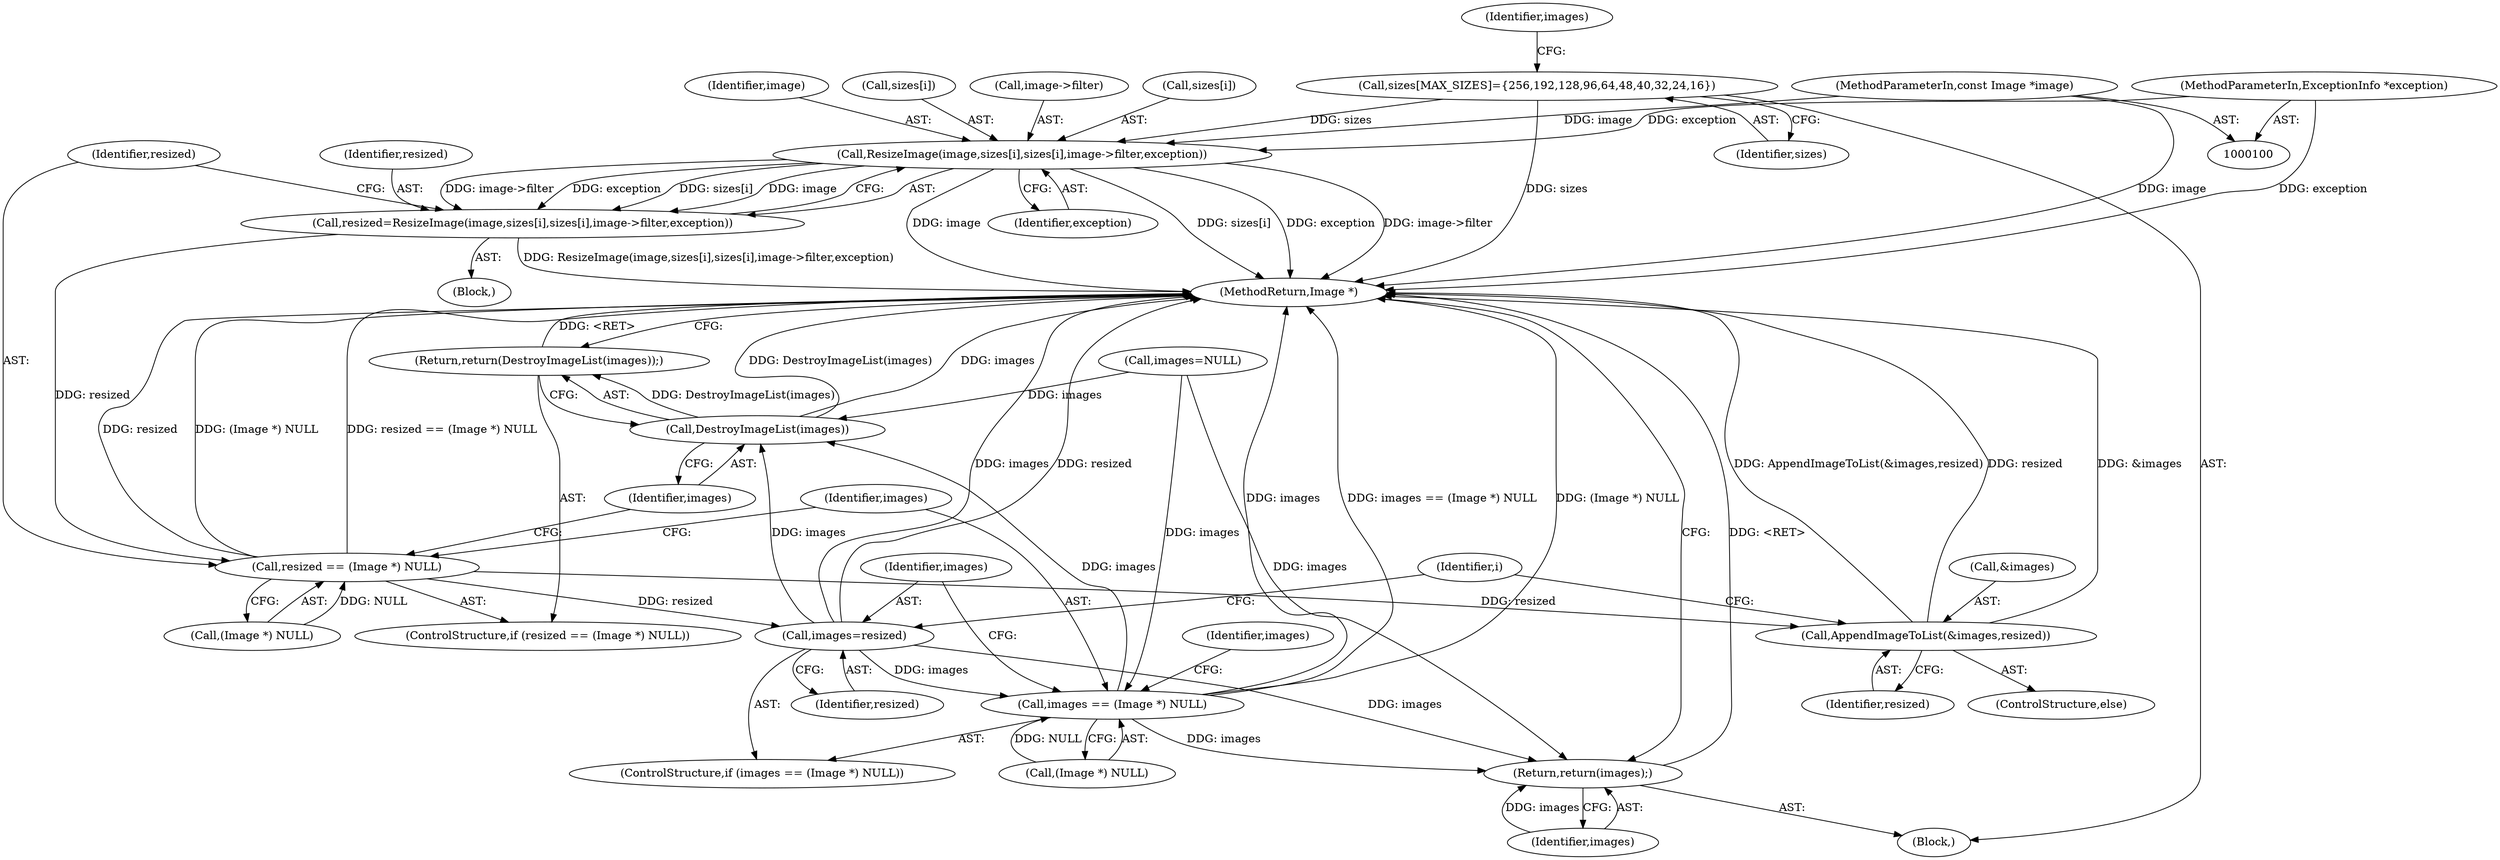 digraph "0_ImageMagick_0f6fc2d5bf8f500820c3dbcf0d23ee14f2d9f734_2@array" {
"1000225" [label="(Call,ResizeImage(image,sizes[i],sizes[i],image->filter,exception))"];
"1000101" [label="(MethodParameterIn,const Image *image)"];
"1000112" [label="(Call,sizes[MAX_SIZES]={256,192,128,96,64,48,40,32,24,16})"];
"1000104" [label="(MethodParameterIn,ExceptionInfo *exception)"];
"1000223" [label="(Call,resized=ResizeImage(image,sizes[i],sizes[i],image->filter,exception))"];
"1000238" [label="(Call,resized == (Image *) NULL)"];
"1000252" [label="(Call,images=resized)"];
"1000244" [label="(Call,DestroyImageList(images))"];
"1000243" [label="(Return,return(DestroyImageList(images));)"];
"1000247" [label="(Call,images == (Image *) NULL)"];
"1000260" [label="(Return,return(images);)"];
"1000256" [label="(Call,AppendImageToList(&images,resized))"];
"1000249" [label="(Call,(Image *) NULL)"];
"1000239" [label="(Identifier,resized)"];
"1000105" [label="(Block,)"];
"1000248" [label="(Identifier,images)"];
"1000230" [label="(Call,sizes[i])"];
"1000113" [label="(Identifier,sizes)"];
"1000240" [label="(Call,(Image *) NULL)"];
"1000221" [label="(Identifier,i)"];
"1000255" [label="(ControlStructure,else)"];
"1000254" [label="(Identifier,resized)"];
"1000260" [label="(Return,return(images);)"];
"1000244" [label="(Call,DestroyImageList(images))"];
"1000236" [label="(Identifier,exception)"];
"1000222" [label="(Block,)"];
"1000253" [label="(Identifier,images)"];
"1000233" [label="(Call,image->filter)"];
"1000246" [label="(ControlStructure,if (images == (Image *) NULL))"];
"1000257" [label="(Call,&images)"];
"1000262" [label="(MethodReturn,Image *)"];
"1000104" [label="(MethodParameterIn,ExceptionInfo *exception)"];
"1000101" [label="(MethodParameterIn,const Image *image)"];
"1000261" [label="(Identifier,images)"];
"1000258" [label="(Identifier,images)"];
"1000252" [label="(Call,images=resized)"];
"1000256" [label="(Call,AppendImageToList(&images,resized))"];
"1000227" [label="(Call,sizes[i])"];
"1000226" [label="(Identifier,image)"];
"1000225" [label="(Call,ResizeImage(image,sizes[i],sizes[i],image->filter,exception))"];
"1000237" [label="(ControlStructure,if (resized == (Image *) NULL))"];
"1000245" [label="(Identifier,images)"];
"1000115" [label="(Identifier,images)"];
"1000259" [label="(Identifier,resized)"];
"1000224" [label="(Identifier,resized)"];
"1000223" [label="(Call,resized=ResizeImage(image,sizes[i],sizes[i],image->filter,exception))"];
"1000238" [label="(Call,resized == (Image *) NULL)"];
"1000112" [label="(Call,sizes[MAX_SIZES]={256,192,128,96,64,48,40,32,24,16})"];
"1000114" [label="(Call,images=NULL)"];
"1000247" [label="(Call,images == (Image *) NULL)"];
"1000243" [label="(Return,return(DestroyImageList(images));)"];
"1000225" -> "1000223"  [label="AST: "];
"1000225" -> "1000236"  [label="CFG: "];
"1000226" -> "1000225"  [label="AST: "];
"1000227" -> "1000225"  [label="AST: "];
"1000230" -> "1000225"  [label="AST: "];
"1000233" -> "1000225"  [label="AST: "];
"1000236" -> "1000225"  [label="AST: "];
"1000223" -> "1000225"  [label="CFG: "];
"1000225" -> "1000262"  [label="DDG: image"];
"1000225" -> "1000262"  [label="DDG: sizes[i]"];
"1000225" -> "1000262"  [label="DDG: exception"];
"1000225" -> "1000262"  [label="DDG: image->filter"];
"1000225" -> "1000223"  [label="DDG: image->filter"];
"1000225" -> "1000223"  [label="DDG: exception"];
"1000225" -> "1000223"  [label="DDG: sizes[i]"];
"1000225" -> "1000223"  [label="DDG: image"];
"1000101" -> "1000225"  [label="DDG: image"];
"1000112" -> "1000225"  [label="DDG: sizes"];
"1000104" -> "1000225"  [label="DDG: exception"];
"1000101" -> "1000100"  [label="AST: "];
"1000101" -> "1000262"  [label="DDG: image"];
"1000112" -> "1000105"  [label="AST: "];
"1000112" -> "1000113"  [label="CFG: "];
"1000113" -> "1000112"  [label="AST: "];
"1000115" -> "1000112"  [label="CFG: "];
"1000112" -> "1000262"  [label="DDG: sizes"];
"1000104" -> "1000100"  [label="AST: "];
"1000104" -> "1000262"  [label="DDG: exception"];
"1000223" -> "1000222"  [label="AST: "];
"1000224" -> "1000223"  [label="AST: "];
"1000239" -> "1000223"  [label="CFG: "];
"1000223" -> "1000262"  [label="DDG: ResizeImage(image,sizes[i],sizes[i],image->filter,exception)"];
"1000223" -> "1000238"  [label="DDG: resized"];
"1000238" -> "1000237"  [label="AST: "];
"1000238" -> "1000240"  [label="CFG: "];
"1000239" -> "1000238"  [label="AST: "];
"1000240" -> "1000238"  [label="AST: "];
"1000245" -> "1000238"  [label="CFG: "];
"1000248" -> "1000238"  [label="CFG: "];
"1000238" -> "1000262"  [label="DDG: resized"];
"1000238" -> "1000262"  [label="DDG: (Image *) NULL"];
"1000238" -> "1000262"  [label="DDG: resized == (Image *) NULL"];
"1000240" -> "1000238"  [label="DDG: NULL"];
"1000238" -> "1000252"  [label="DDG: resized"];
"1000238" -> "1000256"  [label="DDG: resized"];
"1000252" -> "1000246"  [label="AST: "];
"1000252" -> "1000254"  [label="CFG: "];
"1000253" -> "1000252"  [label="AST: "];
"1000254" -> "1000252"  [label="AST: "];
"1000221" -> "1000252"  [label="CFG: "];
"1000252" -> "1000262"  [label="DDG: images"];
"1000252" -> "1000262"  [label="DDG: resized"];
"1000252" -> "1000244"  [label="DDG: images"];
"1000252" -> "1000247"  [label="DDG: images"];
"1000252" -> "1000260"  [label="DDG: images"];
"1000244" -> "1000243"  [label="AST: "];
"1000244" -> "1000245"  [label="CFG: "];
"1000245" -> "1000244"  [label="AST: "];
"1000243" -> "1000244"  [label="CFG: "];
"1000244" -> "1000262"  [label="DDG: DestroyImageList(images)"];
"1000244" -> "1000262"  [label="DDG: images"];
"1000244" -> "1000243"  [label="DDG: DestroyImageList(images)"];
"1000247" -> "1000244"  [label="DDG: images"];
"1000114" -> "1000244"  [label="DDG: images"];
"1000243" -> "1000237"  [label="AST: "];
"1000262" -> "1000243"  [label="CFG: "];
"1000243" -> "1000262"  [label="DDG: <RET>"];
"1000247" -> "1000246"  [label="AST: "];
"1000247" -> "1000249"  [label="CFG: "];
"1000248" -> "1000247"  [label="AST: "];
"1000249" -> "1000247"  [label="AST: "];
"1000253" -> "1000247"  [label="CFG: "];
"1000258" -> "1000247"  [label="CFG: "];
"1000247" -> "1000262"  [label="DDG: images"];
"1000247" -> "1000262"  [label="DDG: images == (Image *) NULL"];
"1000247" -> "1000262"  [label="DDG: (Image *) NULL"];
"1000114" -> "1000247"  [label="DDG: images"];
"1000249" -> "1000247"  [label="DDG: NULL"];
"1000247" -> "1000260"  [label="DDG: images"];
"1000260" -> "1000105"  [label="AST: "];
"1000260" -> "1000261"  [label="CFG: "];
"1000261" -> "1000260"  [label="AST: "];
"1000262" -> "1000260"  [label="CFG: "];
"1000260" -> "1000262"  [label="DDG: <RET>"];
"1000261" -> "1000260"  [label="DDG: images"];
"1000114" -> "1000260"  [label="DDG: images"];
"1000256" -> "1000255"  [label="AST: "];
"1000256" -> "1000259"  [label="CFG: "];
"1000257" -> "1000256"  [label="AST: "];
"1000259" -> "1000256"  [label="AST: "];
"1000221" -> "1000256"  [label="CFG: "];
"1000256" -> "1000262"  [label="DDG: resized"];
"1000256" -> "1000262"  [label="DDG: &images"];
"1000256" -> "1000262"  [label="DDG: AppendImageToList(&images,resized)"];
}
